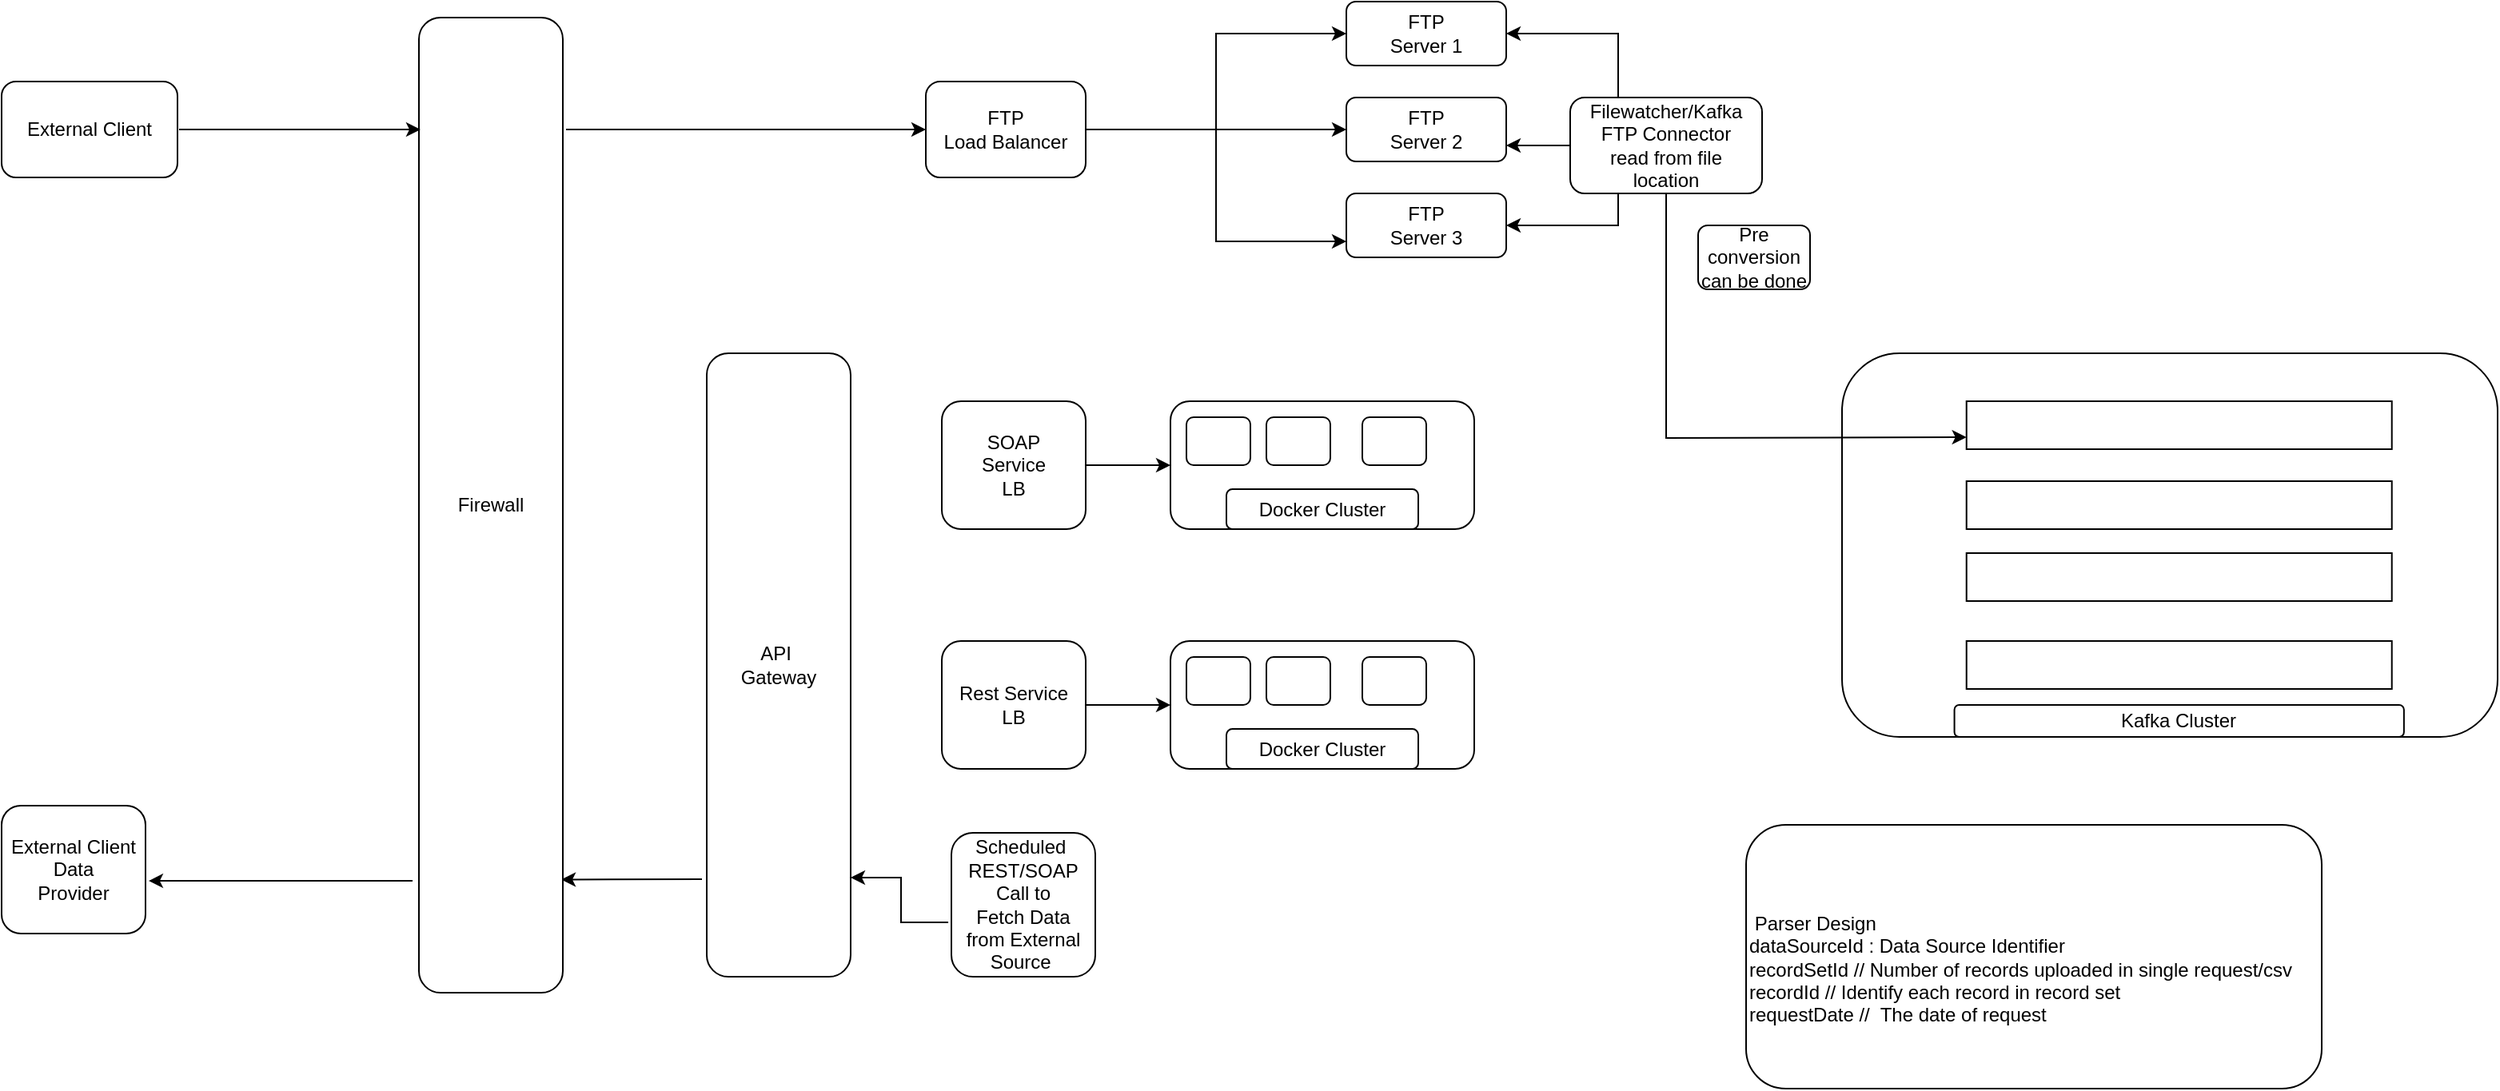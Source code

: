 <mxfile version="14.8.6" type="github">
  <diagram id="BYjT2eE-odGATEHhjXMd" name="Page-1">
    <mxGraphModel dx="2125" dy="726" grid="1" gridSize="10" guides="1" tooltips="1" connect="1" arrows="1" fold="1" page="1" pageScale="1" pageWidth="827" pageHeight="1169" math="0" shadow="0">
      <root>
        <mxCell id="0" />
        <mxCell id="1" parent="0" />
        <mxCell id="c1tImv971CZiWF4TgYlr-3" value="" style="group" vertex="1" connectable="0" parent="1">
          <mxGeometry x="660" y="270" width="410" height="200" as="geometry" />
        </mxCell>
        <mxCell id="c1tImv971CZiWF4TgYlr-1" value="&lt;div style=&quot;text-align: justify&quot;&gt;&lt;br&gt;&lt;/div&gt;" style="rounded=1;whiteSpace=wrap;html=1;align=center;" vertex="1" parent="c1tImv971CZiWF4TgYlr-3">
          <mxGeometry y="-40" width="410" height="240" as="geometry" />
        </mxCell>
        <mxCell id="c1tImv971CZiWF4TgYlr-2" value="Kafka Cluster" style="rounded=1;whiteSpace=wrap;html=1;" vertex="1" parent="c1tImv971CZiWF4TgYlr-3">
          <mxGeometry x="70.29" y="180" width="281.14" height="20" as="geometry" />
        </mxCell>
        <mxCell id="c1tImv971CZiWF4TgYlr-4" value="" style="rounded=0;whiteSpace=wrap;html=1;" vertex="1" parent="c1tImv971CZiWF4TgYlr-3">
          <mxGeometry x="77.86" y="-10" width="266" height="30" as="geometry" />
        </mxCell>
        <mxCell id="c1tImv971CZiWF4TgYlr-8" value="" style="rounded=0;whiteSpace=wrap;html=1;" vertex="1" parent="c1tImv971CZiWF4TgYlr-3">
          <mxGeometry x="77.86" y="140" width="266" height="30" as="geometry" />
        </mxCell>
        <mxCell id="c1tImv971CZiWF4TgYlr-7" value="" style="rounded=0;whiteSpace=wrap;html=1;" vertex="1" parent="c1tImv971CZiWF4TgYlr-3">
          <mxGeometry x="77.86" y="85" width="266" height="30" as="geometry" />
        </mxCell>
        <mxCell id="c1tImv971CZiWF4TgYlr-6" value="" style="rounded=0;whiteSpace=wrap;html=1;" vertex="1" parent="c1tImv971CZiWF4TgYlr-3">
          <mxGeometry x="77.86" y="40" width="266" height="30" as="geometry" />
        </mxCell>
        <mxCell id="c1tImv971CZiWF4TgYlr-55" style="edgeStyle=none;rounded=0;orthogonalLoop=1;jettySize=auto;html=1;entryX=0.989;entryY=0.884;entryDx=0;entryDy=0;entryPerimeter=0;" edge="1" parent="1" target="c1tImv971CZiWF4TgYlr-24">
          <mxGeometry relative="1" as="geometry">
            <mxPoint x="-53" y="559" as="sourcePoint" />
          </mxGeometry>
        </mxCell>
        <mxCell id="c1tImv971CZiWF4TgYlr-22" value="API&amp;nbsp;&lt;br&gt;Gateway" style="rounded=1;whiteSpace=wrap;html=1;" vertex="1" parent="1">
          <mxGeometry x="-50" y="230" width="90" height="390" as="geometry" />
        </mxCell>
        <mxCell id="c1tImv971CZiWF4TgYlr-70" style="edgeStyle=none;rounded=0;orthogonalLoop=1;jettySize=auto;html=1;entryX=0;entryY=0.5;entryDx=0;entryDy=0;" edge="1" parent="1" source="c1tImv971CZiWF4TgYlr-23" target="c1tImv971CZiWF4TgYlr-58">
          <mxGeometry relative="1" as="geometry" />
        </mxCell>
        <mxCell id="c1tImv971CZiWF4TgYlr-23" value="SOAP&lt;br&gt;Service&lt;br&gt;LB" style="rounded=1;whiteSpace=wrap;html=1;" vertex="1" parent="1">
          <mxGeometry x="97" y="260" width="90" height="80" as="geometry" />
        </mxCell>
        <mxCell id="c1tImv971CZiWF4TgYlr-57" style="edgeStyle=none;rounded=0;orthogonalLoop=1;jettySize=auto;html=1;entryX=1.022;entryY=0.588;entryDx=0;entryDy=0;entryPerimeter=0;" edge="1" parent="1" target="c1tImv971CZiWF4TgYlr-28">
          <mxGeometry relative="1" as="geometry">
            <mxPoint x="-234" y="560" as="sourcePoint" />
          </mxGeometry>
        </mxCell>
        <mxCell id="c1tImv971CZiWF4TgYlr-72" style="edgeStyle=none;rounded=0;orthogonalLoop=1;jettySize=auto;html=1;entryX=0;entryY=0.5;entryDx=0;entryDy=0;" edge="1" parent="1" target="c1tImv971CZiWF4TgYlr-34">
          <mxGeometry relative="1" as="geometry">
            <mxPoint x="-138" y="90" as="sourcePoint" />
          </mxGeometry>
        </mxCell>
        <mxCell id="c1tImv971CZiWF4TgYlr-24" value="Firewall" style="rounded=1;whiteSpace=wrap;html=1;" vertex="1" parent="1">
          <mxGeometry x="-230" y="20" width="90" height="610" as="geometry" />
        </mxCell>
        <mxCell id="c1tImv971CZiWF4TgYlr-29" style="edgeStyle=orthogonalEdgeStyle;rounded=0;orthogonalLoop=1;jettySize=auto;html=1;exitX=-0.022;exitY=0.622;exitDx=0;exitDy=0;entryX=1;entryY=0.841;entryDx=0;entryDy=0;entryPerimeter=0;exitPerimeter=0;" edge="1" parent="1" source="c1tImv971CZiWF4TgYlr-27" target="c1tImv971CZiWF4TgYlr-22">
          <mxGeometry relative="1" as="geometry" />
        </mxCell>
        <mxCell id="c1tImv971CZiWF4TgYlr-27" value="Scheduled&amp;nbsp;&lt;br&gt;REST/SOAP&lt;br&gt;Call to&lt;br&gt;Fetch Data&lt;br&gt;from External&lt;br&gt;Source&amp;nbsp;" style="rounded=1;whiteSpace=wrap;html=1;" vertex="1" parent="1">
          <mxGeometry x="103" y="530" width="90" height="90" as="geometry" />
        </mxCell>
        <mxCell id="c1tImv971CZiWF4TgYlr-28" value="External Client&lt;br&gt;Data&lt;br&gt;Provider" style="rounded=1;whiteSpace=wrap;html=1;" vertex="1" parent="1">
          <mxGeometry x="-491" y="513" width="90" height="80" as="geometry" />
        </mxCell>
        <mxCell id="c1tImv971CZiWF4TgYlr-71" style="edgeStyle=none;rounded=0;orthogonalLoop=1;jettySize=auto;html=1;entryX=0;entryY=0.5;entryDx=0;entryDy=0;" edge="1" parent="1" source="c1tImv971CZiWF4TgYlr-32" target="c1tImv971CZiWF4TgYlr-65">
          <mxGeometry relative="1" as="geometry" />
        </mxCell>
        <mxCell id="c1tImv971CZiWF4TgYlr-32" value="Rest Service&lt;br&gt;LB" style="rounded=1;whiteSpace=wrap;html=1;" vertex="1" parent="1">
          <mxGeometry x="97" y="410" width="90" height="80" as="geometry" />
        </mxCell>
        <mxCell id="c1tImv971CZiWF4TgYlr-45" style="edgeStyle=orthogonalEdgeStyle;rounded=0;orthogonalLoop=1;jettySize=auto;html=1;entryX=0.011;entryY=0.1;entryDx=0;entryDy=0;entryPerimeter=0;" edge="1" parent="1">
          <mxGeometry relative="1" as="geometry">
            <mxPoint x="-380" y="90" as="sourcePoint" />
            <mxPoint x="-229.01" y="90" as="targetPoint" />
          </mxGeometry>
        </mxCell>
        <mxCell id="c1tImv971CZiWF4TgYlr-33" value="External Client" style="rounded=1;whiteSpace=wrap;html=1;" vertex="1" parent="1">
          <mxGeometry x="-491" y="60" width="110" height="60" as="geometry" />
        </mxCell>
        <mxCell id="c1tImv971CZiWF4TgYlr-42" style="edgeStyle=orthogonalEdgeStyle;rounded=0;orthogonalLoop=1;jettySize=auto;html=1;entryX=0;entryY=0.5;entryDx=0;entryDy=0;" edge="1" parent="1" source="c1tImv971CZiWF4TgYlr-34" target="c1tImv971CZiWF4TgYlr-39">
          <mxGeometry relative="1" as="geometry" />
        </mxCell>
        <mxCell id="c1tImv971CZiWF4TgYlr-43" style="edgeStyle=orthogonalEdgeStyle;rounded=0;orthogonalLoop=1;jettySize=auto;html=1;entryX=0;entryY=0.75;entryDx=0;entryDy=0;" edge="1" parent="1" source="c1tImv971CZiWF4TgYlr-34" target="c1tImv971CZiWF4TgYlr-35">
          <mxGeometry relative="1" as="geometry" />
        </mxCell>
        <mxCell id="c1tImv971CZiWF4TgYlr-44" style="edgeStyle=orthogonalEdgeStyle;rounded=0;orthogonalLoop=1;jettySize=auto;html=1;entryX=0;entryY=0.5;entryDx=0;entryDy=0;" edge="1" parent="1" source="c1tImv971CZiWF4TgYlr-34" target="c1tImv971CZiWF4TgYlr-38">
          <mxGeometry relative="1" as="geometry" />
        </mxCell>
        <mxCell id="c1tImv971CZiWF4TgYlr-34" value="FTP&lt;br&gt;Load Balancer" style="rounded=1;whiteSpace=wrap;html=1;" vertex="1" parent="1">
          <mxGeometry x="87" y="60" width="100" height="60" as="geometry" />
        </mxCell>
        <mxCell id="c1tImv971CZiWF4TgYlr-40" value="" style="group" vertex="1" connectable="0" parent="1">
          <mxGeometry x="350" y="10" width="100" height="160" as="geometry" />
        </mxCell>
        <mxCell id="c1tImv971CZiWF4TgYlr-35" value="FTP&lt;br&gt;Server 3" style="rounded=1;whiteSpace=wrap;html=1;" vertex="1" parent="c1tImv971CZiWF4TgYlr-40">
          <mxGeometry y="120" width="100" height="40" as="geometry" />
        </mxCell>
        <mxCell id="c1tImv971CZiWF4TgYlr-38" value="FTP&lt;br&gt;Server 2" style="rounded=1;whiteSpace=wrap;html=1;" vertex="1" parent="c1tImv971CZiWF4TgYlr-40">
          <mxGeometry y="60" width="100" height="40" as="geometry" />
        </mxCell>
        <mxCell id="c1tImv971CZiWF4TgYlr-39" value="FTP&lt;br&gt;Server 1" style="rounded=1;whiteSpace=wrap;html=1;" vertex="1" parent="c1tImv971CZiWF4TgYlr-40">
          <mxGeometry width="100" height="40" as="geometry" />
        </mxCell>
        <mxCell id="c1tImv971CZiWF4TgYlr-47" style="edgeStyle=none;rounded=0;orthogonalLoop=1;jettySize=auto;html=1;entryX=0;entryY=0.75;entryDx=0;entryDy=0;" edge="1" parent="1" source="c1tImv971CZiWF4TgYlr-46" target="c1tImv971CZiWF4TgYlr-4">
          <mxGeometry relative="1" as="geometry">
            <Array as="points">
              <mxPoint x="550" y="283" />
            </Array>
          </mxGeometry>
        </mxCell>
        <mxCell id="c1tImv971CZiWF4TgYlr-51" style="edgeStyle=none;rounded=0;orthogonalLoop=1;jettySize=auto;html=1;entryX=1;entryY=0.5;entryDx=0;entryDy=0;exitX=0.25;exitY=0;exitDx=0;exitDy=0;" edge="1" parent="1" source="c1tImv971CZiWF4TgYlr-46" target="c1tImv971CZiWF4TgYlr-39">
          <mxGeometry relative="1" as="geometry">
            <Array as="points">
              <mxPoint x="520" y="30" />
            </Array>
          </mxGeometry>
        </mxCell>
        <mxCell id="c1tImv971CZiWF4TgYlr-52" style="edgeStyle=none;rounded=0;orthogonalLoop=1;jettySize=auto;html=1;entryX=1;entryY=0.75;entryDx=0;entryDy=0;" edge="1" parent="1" source="c1tImv971CZiWF4TgYlr-46" target="c1tImv971CZiWF4TgYlr-38">
          <mxGeometry relative="1" as="geometry" />
        </mxCell>
        <mxCell id="c1tImv971CZiWF4TgYlr-53" style="edgeStyle=none;rounded=0;orthogonalLoop=1;jettySize=auto;html=1;entryX=1;entryY=0.5;entryDx=0;entryDy=0;exitX=0.25;exitY=1;exitDx=0;exitDy=0;" edge="1" parent="1" source="c1tImv971CZiWF4TgYlr-46" target="c1tImv971CZiWF4TgYlr-35">
          <mxGeometry relative="1" as="geometry">
            <Array as="points">
              <mxPoint x="520" y="150" />
            </Array>
          </mxGeometry>
        </mxCell>
        <mxCell id="c1tImv971CZiWF4TgYlr-46" value="Filewatcher/Kafka&lt;br&gt;FTP Connector&lt;br&gt;read from file&lt;br&gt;location" style="rounded=1;whiteSpace=wrap;html=1;" vertex="1" parent="1">
          <mxGeometry x="490" y="70" width="120" height="60" as="geometry" />
        </mxCell>
        <mxCell id="c1tImv971CZiWF4TgYlr-63" value="" style="group" vertex="1" connectable="0" parent="1">
          <mxGeometry x="240" y="260" width="190" height="80" as="geometry" />
        </mxCell>
        <mxCell id="c1tImv971CZiWF4TgYlr-58" value="&lt;div&gt;&lt;/div&gt;" style="rounded=1;whiteSpace=wrap;html=1;align=left;" vertex="1" parent="c1tImv971CZiWF4TgYlr-63">
          <mxGeometry width="190" height="80" as="geometry" />
        </mxCell>
        <mxCell id="c1tImv971CZiWF4TgYlr-59" value="" style="rounded=1;whiteSpace=wrap;html=1;" vertex="1" parent="c1tImv971CZiWF4TgYlr-63">
          <mxGeometry x="10" y="10" width="40" height="30" as="geometry" />
        </mxCell>
        <mxCell id="c1tImv971CZiWF4TgYlr-60" value="" style="rounded=1;whiteSpace=wrap;html=1;" vertex="1" parent="c1tImv971CZiWF4TgYlr-63">
          <mxGeometry x="60" y="10" width="40" height="30" as="geometry" />
        </mxCell>
        <mxCell id="c1tImv971CZiWF4TgYlr-61" value="" style="rounded=1;whiteSpace=wrap;html=1;" vertex="1" parent="c1tImv971CZiWF4TgYlr-63">
          <mxGeometry x="120" y="10" width="40" height="30" as="geometry" />
        </mxCell>
        <mxCell id="c1tImv971CZiWF4TgYlr-62" value="Docker Cluster" style="rounded=1;whiteSpace=wrap;html=1;" vertex="1" parent="c1tImv971CZiWF4TgYlr-63">
          <mxGeometry x="35" y="55" width="120" height="25" as="geometry" />
        </mxCell>
        <mxCell id="c1tImv971CZiWF4TgYlr-64" value="" style="group" vertex="1" connectable="0" parent="1">
          <mxGeometry x="240" y="410" width="190" height="80" as="geometry" />
        </mxCell>
        <mxCell id="c1tImv971CZiWF4TgYlr-65" value="&lt;div&gt;&lt;/div&gt;" style="rounded=1;whiteSpace=wrap;html=1;align=left;" vertex="1" parent="c1tImv971CZiWF4TgYlr-64">
          <mxGeometry width="190" height="80" as="geometry" />
        </mxCell>
        <mxCell id="c1tImv971CZiWF4TgYlr-66" value="" style="rounded=1;whiteSpace=wrap;html=1;" vertex="1" parent="c1tImv971CZiWF4TgYlr-64">
          <mxGeometry x="10" y="10" width="40" height="30" as="geometry" />
        </mxCell>
        <mxCell id="c1tImv971CZiWF4TgYlr-67" value="" style="rounded=1;whiteSpace=wrap;html=1;" vertex="1" parent="c1tImv971CZiWF4TgYlr-64">
          <mxGeometry x="60" y="10" width="40" height="30" as="geometry" />
        </mxCell>
        <mxCell id="c1tImv971CZiWF4TgYlr-68" value="" style="rounded=1;whiteSpace=wrap;html=1;" vertex="1" parent="c1tImv971CZiWF4TgYlr-64">
          <mxGeometry x="120" y="10" width="40" height="30" as="geometry" />
        </mxCell>
        <mxCell id="c1tImv971CZiWF4TgYlr-69" value="Docker Cluster" style="rounded=1;whiteSpace=wrap;html=1;" vertex="1" parent="c1tImv971CZiWF4TgYlr-64">
          <mxGeometry x="35" y="55" width="120" height="25" as="geometry" />
        </mxCell>
        <mxCell id="c1tImv971CZiWF4TgYlr-73" value="&amp;nbsp; &amp;nbsp;&amp;nbsp;&lt;br&gt;&amp;nbsp;Parser Design&lt;br&gt;dataSourceId : Data Source Identifier&amp;nbsp;&lt;br&gt;recordSetId // Number of records uploaded in single request/csv&amp;nbsp;&lt;br&gt;recordId // Identify each record in record set&lt;br&gt;requestDate //&amp;nbsp; The date of request&lt;br&gt;" style="rounded=1;whiteSpace=wrap;html=1;align=left;" vertex="1" parent="1">
          <mxGeometry x="600" y="525" width="360" height="165" as="geometry" />
        </mxCell>
        <mxCell id="c1tImv971CZiWF4TgYlr-74" value="Pre conversion&lt;br&gt;can be done" style="rounded=1;whiteSpace=wrap;html=1;" vertex="1" parent="1">
          <mxGeometry x="570" y="150" width="70" height="40" as="geometry" />
        </mxCell>
      </root>
    </mxGraphModel>
  </diagram>
</mxfile>
